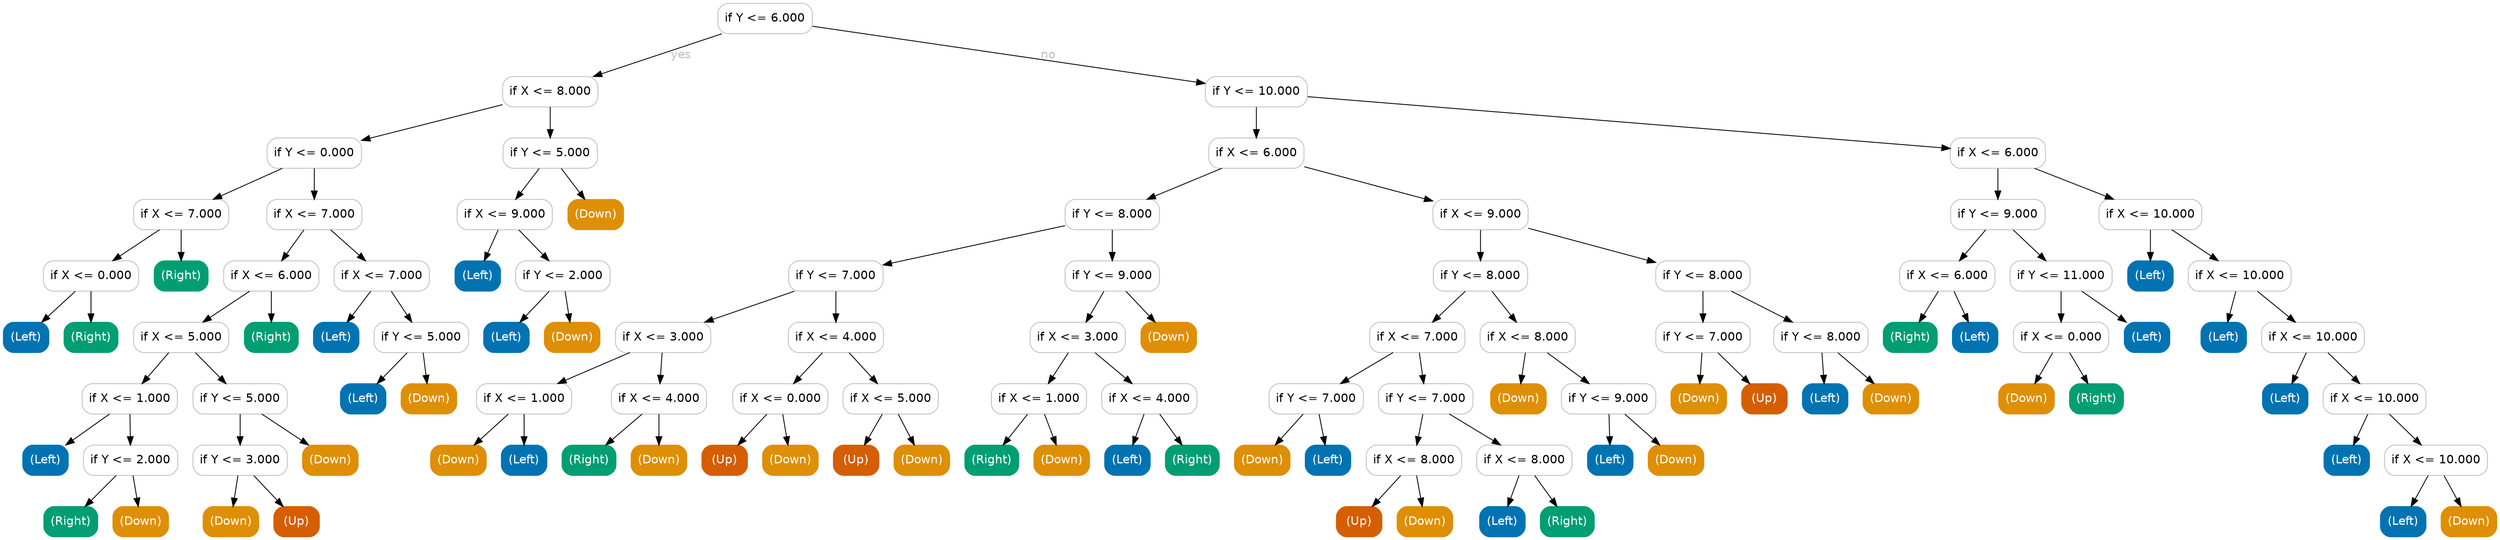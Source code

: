 digraph Tree {
	graph [bb="0,0,2959,634"];
	node [color=gray,
		fillcolor=white,
		fontname=helvetica,
		label="\N",
		shape=box,
		style="filled, rounded"
	];
	edge [fontname=helvetica];
	0	[height=0.5,
		label="if Y <= 6.000",
		pos="904,616",
		width=1.5556];
	1	[height=0.5,
		label="if X <= 8.000",
		pos="649,529",
		width=1.5694];
	0 -> 1	[fontcolor=gray,
		label=yes,
		lp="804.5,572.5",
		pos="e,700.21,547.07 852.7,597.9 811.46,584.15 753.42,564.81 709.84,550.28"];
	34	[height=0.5,
		label="if Y <= 10.000",
		pos="1487,529",
		width=1.6806];
	0 -> 34	[fontcolor=gray,
		label=no,
		lp="1240,572.5",
		pos="e,1426.1,538.88 960.17,606.81 1066.9,591.25 1298.9,557.42 1416.2,540.33"];
	2	[height=0.5,
		label="if Y <= 0.000",
		pos="369,456",
		width=1.5556];
	1 -> 2	[fontcolor=gray,
		pos="e,425.1,471.23 592.34,513.63 546.84,502.09 482.87,485.87 435.05,473.75"];
	27	[height=0.5,
		label="if Y <= 5.000",
		pos="649,456",
		width=1.5556];
	1 -> 27	[fontcolor=gray,
		pos="e,649,474.03 649,510.81 649,502.79 649,493.05 649,484.07"];
	3	[height=0.5,
		label="if X <= 7.000",
		pos="211,383",
		width=1.5694];
	2 -> 3	[fontcolor=gray,
		pos="e,249.08,401.11 331.16,437.99 309.33,428.19 281.69,415.77 258.42,405.31"];
	8	[height=0.5,
		label="if X <= 7.000",
		pos="369,383",
		width=1.5694];
	2 -> 8	[fontcolor=gray,
		pos="e,369,401.03 369,437.81 369,429.79 369,420.05 369,411.07"];
	4	[height=0.5,
		label="if X <= 0.000",
		pos="104,310",
		width=1.5694];
	3 -> 4	[fontcolor=gray,
		pos="e,129.79,328.11 185.37,364.99 171.31,355.67 153.69,343.97 138.45,333.86"];
	7	[color="#029e73",
		fillcolor="#029e73",
		fontcolor=white,
		height=0.5,
		label="(Right)",
		pos="211,310",
		width=0.88889];
	3 -> 7	[fontcolor=gray,
		pos="e,211,328.03 211,364.81 211,356.79 211,347.05 211,338.07"];
	5	[color="#0173b2",
		fillcolor="#0173b2",
		fontcolor=white,
		height=0.5,
		label="(Left)",
		pos="27,237",
		width=0.75];
	4 -> 5	[fontcolor=gray,
		pos="e,45.468,255.03 85.36,291.81 75.619,282.83 63.541,271.69 52.904,261.89"];
	6	[color="#029e73",
		fillcolor="#029e73",
		fontcolor=white,
		height=0.5,
		label="(Right)",
		pos="104,237",
		width=0.88889];
	4 -> 6	[fontcolor=gray,
		pos="e,104,255.03 104,291.81 104,283.79 104,274.05 104,265.07"];
	9	[height=0.5,
		label="if X <= 6.000",
		pos="318,310",
		width=1.5694];
	8 -> 9	[fontcolor=gray,
		pos="e,330.23,328.03 356.65,364.81 350.52,356.27 342.98,345.77 336.19,336.32"];
	22	[height=0.5,
		label="if X <= 7.000",
		pos="449,310",
		width=1.5694];
	8 -> 22	[fontcolor=gray,
		pos="e,429.81,328.03 388.37,364.81 398.49,355.83 411.04,344.69 422.09,334.89"];
	10	[height=0.5,
		label="if X <= 5.000",
		pos="211,237",
		width=1.5694];
	9 -> 10	[fontcolor=gray,
		pos="e,236.79,255.11 292.37,291.99 278.31,282.67 260.69,270.97 245.45,260.86"];
	21	[color="#029e73",
		fillcolor="#029e73",
		fontcolor=white,
		height=0.5,
		label="(Right)",
		pos="318,237",
		width=0.88889];
	9 -> 21	[fontcolor=gray,
		pos="e,318,255.03 318,291.81 318,283.79 318,274.05 318,265.07"];
	11	[height=0.5,
		label="if X <= 1.000",
		pos="150,164",
		width=1.5694];
	10 -> 11	[fontcolor=gray,
		pos="e,164.63,182.03 196.23,218.81 188.74,210.09 179.5,199.34 171.26,189.75"];
	16	[height=0.5,
		label="if Y <= 5.000",
		pos="281,164",
		width=1.5556];
	10 -> 16	[fontcolor=gray,
		pos="e,264.21,182.03 227.95,218.81 236.72,209.92 247.57,198.91 257.17,189.17"];
	12	[color="#0173b2",
		fillcolor="#0173b2",
		fontcolor=white,
		height=0.5,
		label="(Left)",
		pos="50,91",
		width=0.75];
	11 -> 12	[fontcolor=gray,
		pos="e,74.104,109.11 126.05,145.99 113.03,136.75 96.75,125.19 82.594,115.14"];
	13	[height=0.5,
		label="if Y <= 2.000",
		pos="151,91",
		width=1.5556];
	11 -> 13	[fontcolor=gray,
		pos="e,150.76,109.03 150.24,145.81 150.36,137.79 150.49,128.05 150.62,119.07"];
	14	[color="#029e73",
		fillcolor="#029e73",
		fontcolor=white,
		height=0.5,
		label="(Right)",
		pos="80,18",
		width=0.88889];
	13 -> 14	[fontcolor=gray,
		pos="e,97.029,36.029 133.81,72.813 124.92,63.917 113.91,52.909 104.17,43.172"];
	15	[color="#de8f05",
		fillcolor="#de8f05",
		fontcolor=white,
		height=0.5,
		label="(Down)",
		pos="163,18",
		width=0.91667];
	13 -> 15	[fontcolor=gray,
		pos="e,160.12,36.029 153.9,72.813 155.26,64.789 156.91,55.047 158.42,46.069"];
	17	[height=0.5,
		label="if Y <= 3.000",
		pos="281,91",
		width=1.5556];
	16 -> 17	[fontcolor=gray,
		pos="e,281,109.03 281,145.81 281,137.79 281,128.05 281,119.07"];
	20	[color="#de8f05",
		fillcolor="#de8f05",
		fontcolor=white,
		height=0.5,
		label="(Down)",
		pos="388,91",
		width=0.91667];
	16 -> 20	[fontcolor=gray,
		pos="e,362.21,109.11 306.63,145.99 320.69,136.67 338.31,124.97 353.55,114.86"];
	18	[color="#de8f05",
		fillcolor="#de8f05",
		fontcolor=white,
		height=0.5,
		label="(Down)",
		pos="270,18",
		width=0.91667];
	17 -> 18	[fontcolor=gray,
		pos="e,272.64,36.029 278.34,72.813 277.09,64.789 275.58,55.047 274.19,46.069"];
	19	[color="#d55e00",
		fillcolor="#d55e00",
		fontcolor=white,
		height=0.5,
		label="(Up)",
		pos="348,18",
		width=0.75];
	17 -> 19	[fontcolor=gray,
		pos="e,331.93,36.029 297.22,72.813 305.53,64.005 315.8,53.125 324.92,43.458"];
	23	[color="#0173b2",
		fillcolor="#0173b2",
		fontcolor=white,
		height=0.5,
		label="(Left)",
		pos="395,237",
		width=0.75];
	22 -> 23	[fontcolor=gray,
		pos="e,407.95,255.03 435.93,291.81 429.36,283.18 421.28,272.56 414.04,263.03"];
	24	[height=0.5,
		label="if Y <= 5.000",
		pos="496,237",
		width=1.5556];
	22 -> 24	[fontcolor=gray,
		pos="e,484.73,255.03 460.38,291.81 465.98,283.35 472.84,272.98 479.05,263.61"];
	25	[color="#0173b2",
		fillcolor="#0173b2",
		fontcolor=white,
		height=0.5,
		label="(Left)",
		pos="427,164",
		width=0.75];
	24 -> 25	[fontcolor=gray,
		pos="e,443.55,182.03 479.3,218.81 470.74,210 460.16,199.13 450.77,189.46"];
	26	[color="#de8f05",
		fillcolor="#de8f05",
		fontcolor=white,
		height=0.5,
		label="(Down)",
		pos="505,164",
		width=0.91667];
	24 -> 26	[fontcolor=gray,
		pos="e,502.84,182.03 498.18,218.81 499.2,210.79 500.43,201.05 501.57,192.07"];
	28	[height=0.5,
		label="if X <= 9.000",
		pos="595,383",
		width=1.5694];
	27 -> 28	[fontcolor=gray,
		pos="e,607.95,401.03 635.93,437.81 629.36,429.18 621.28,418.56 614.04,409.03"];
	33	[color="#de8f05",
		fillcolor="#de8f05",
		fontcolor=white,
		height=0.5,
		label="(Down)",
		pos="703,383",
		width=0.91667];
	27 -> 33	[fontcolor=gray,
		pos="e,690.05,401.03 662.07,437.81 668.64,429.18 676.72,418.56 683.96,409.03"];
	29	[color="#0173b2",
		fillcolor="#0173b2",
		fontcolor=white,
		height=0.5,
		label="(Left)",
		pos="563,310",
		width=0.75];
	28 -> 29	[fontcolor=gray,
		pos="e,570.67,328.03 587.25,364.81 583.52,356.53 578.96,346.41 574.81,337.19"];
	30	[height=0.5,
		label="if Y <= 2.000",
		pos="664,310",
		width=1.5556];
	28 -> 30	[fontcolor=gray,
		pos="e,647.45,328.03 611.7,364.81 620.26,356 630.84,345.13 640.23,335.46"];
	31	[color="#0173b2",
		fillcolor="#0173b2",
		fontcolor=white,
		height=0.5,
		label="(Left)",
		pos="597,237",
		width=0.75];
	30 -> 31	[fontcolor=gray,
		pos="e,613.07,255.03 647.78,291.81 639.47,283 629.2,272.13 620.08,262.46"];
	32	[color="#de8f05",
		fillcolor="#de8f05",
		fontcolor=white,
		height=0.5,
		label="(Down)",
		pos="675,237",
		width=0.91667];
	30 -> 32	[fontcolor=gray,
		pos="e,672.36,255.03 666.66,291.81 667.91,283.79 669.42,274.05 670.81,265.07"];
	35	[height=0.5,
		label="if X <= 6.000",
		pos="1487,456",
		width=1.5694];
	34 -> 35	[fontcolor=gray,
		pos="e,1487,474.03 1487,510.81 1487,502.79 1487,493.05 1487,484.07"];
	86	[height=0.5,
		label="if X <= 6.000",
		pos="2367,456",
		width=1.5694];
	34 -> 86	[fontcolor=gray,
		pos="e,2310.5,461.56 1547.8,523.09 1707,510.25 2135,475.72 2300.4,462.37"];
	36	[height=0.5,
		label="if Y <= 8.000",
		pos="1316,383",
		width=1.5556];
	35 -> 36	[fontcolor=gray,
		pos="e,1357.2,401.11 1446,437.99 1422.2,428.1 1392,415.54 1366.7,405.03"];
	61	[height=0.5,
		label="if X <= 9.000",
		pos="1753,383",
		width=1.5694];
	35 -> 61	[fontcolor=gray,
		pos="e,1696.3,399.12 1543.7,439.86 1585.6,428.69 1642.6,413.46 1686.6,401.72"];
	37	[height=0.5,
		label="if Y <= 7.000",
		pos="988,310",
		width=1.5556];
	36 -> 37	[fontcolor=gray,
		pos="e,1044.1,323.13 1260,369.88 1202.9,357.51 1114.3,338.34 1053.9,325.26"];
	52	[height=0.5,
		label="if Y <= 9.000",
		pos="1316,310",
		width=1.5556];
	36 -> 52	[fontcolor=gray,
		pos="e,1316,328.03 1316,364.81 1316,356.79 1316,347.05 1316,338.07"];
	38	[height=0.5,
		label="if X <= 3.000",
		pos="783,237",
		width=1.5694];
	37 -> 38	[fontcolor=gray,
		pos="e,832.41,255.11 938.9,291.99 909.82,281.92 872.8,269.1 842.13,258.48"];
	45	[height=0.5,
		label="if X <= 4.000",
		pos="988,237",
		width=1.5694];
	37 -> 45	[fontcolor=gray,
		pos="e,988,255.03 988,291.81 988,283.79 988,274.05 988,265.07"];
	39	[height=0.5,
		label="if X <= 1.000",
		pos="618,164",
		width=1.5694];
	38 -> 39	[fontcolor=gray,
		pos="e,657.77,182.11 743.48,218.99 720.59,209.14 691.57,196.66 667.2,186.17"];
	42	[height=0.5,
		label="if X <= 4.000",
		pos="778,164",
		width=1.5694];
	38 -> 42	[fontcolor=gray,
		pos="e,779.2,182.03 781.79,218.81 781.22,210.79 780.54,201.05 779.91,192.07"];
	40	[color="#de8f05",
		fillcolor="#de8f05",
		fontcolor=white,
		height=0.5,
		label="(Down)",
		pos="540,91",
		width=0.91667];
	39 -> 40	[fontcolor=gray,
		pos="e,558.71,109.03 599.12,145.81 589.25,136.83 577.02,125.69 566.24,115.89"];
	41	[color="#0173b2",
		fillcolor="#0173b2",
		fontcolor=white,
		height=0.5,
		label="(Left)",
		pos="618,91",
		width=0.75];
	39 -> 41	[fontcolor=gray,
		pos="e,618,109.03 618,145.81 618,137.79 618,128.05 618,119.07"];
	43	[color="#029e73",
		fillcolor="#029e73",
		fontcolor=white,
		height=0.5,
		label="(Right)",
		pos="695,91",
		width=0.88889];
	42 -> 43	[fontcolor=gray,
		pos="e,714.91,109.03 757.91,145.81 747.31,136.74 734.13,125.48 722.59,115.6"];
	44	[color="#de8f05",
		fillcolor="#de8f05",
		fontcolor=white,
		height=0.5,
		label="(Down)",
		pos="778,91",
		width=0.91667];
	42 -> 44	[fontcolor=gray,
		pos="e,778,109.03 778,145.81 778,137.79 778,128.05 778,119.07"];
	46	[height=0.5,
		label="if X <= 0.000",
		pos="922,164",
		width=1.5694];
	45 -> 46	[fontcolor=gray,
		pos="e,937.83,182.03 972.02,218.81 963.84,210 953.72,199.13 944.74,189.46"];
	49	[height=0.5,
		label="if X <= 5.000",
		pos="1053,164",
		width=1.5694];
	45 -> 49	[fontcolor=gray,
		pos="e,1037.4,182.03 1003.7,218.81 1011.8,210 1021.8,199.13 1030.6,189.46"];
	47	[color="#d55e00",
		fillcolor="#d55e00",
		fontcolor=white,
		height=0.5,
		label="(Up)",
		pos="856,91",
		width=0.75];
	46 -> 47	[fontcolor=gray,
		pos="e,871.83,109.03 906.02,145.81 897.84,137 887.72,126.13 878.74,116.46"];
	48	[color="#de8f05",
		fillcolor="#de8f05",
		fontcolor=white,
		height=0.5,
		label="(Down)",
		pos="934,91",
		width=0.91667];
	46 -> 48	[fontcolor=gray,
		pos="e,931.12,109.03 924.9,145.81 926.26,137.79 927.91,128.05 929.42,119.07"];
	50	[color="#d55e00",
		fillcolor="#d55e00",
		fontcolor=white,
		height=0.5,
		label="(Up)",
		pos="1012,91",
		width=0.75];
	49 -> 50	[fontcolor=gray,
		pos="e,1021.8,109.03 1043.1,145.81 1038.2,137.44 1032.3,127.2 1027,117.9"];
	51	[color="#de8f05",
		fillcolor="#de8f05",
		fontcolor=white,
		height=0.5,
		label="(Down)",
		pos="1090,91",
		width=0.91667];
	49 -> 51	[fontcolor=gray,
		pos="e,1081.1,109.03 1062,145.81 1066.3,137.44 1071.7,127.2 1076.5,117.9"];
	53	[height=0.5,
		label="if X <= 3.000",
		pos="1275,237",
		width=1.5694];
	52 -> 53	[fontcolor=gray,
		pos="e,1284.8,255.03 1306.1,291.81 1301.2,283.44 1295.3,273.2 1290,263.9"];
	60	[color="#de8f05",
		fillcolor="#de8f05",
		fontcolor=white,
		height=0.5,
		label="(Down)",
		pos="1383,237",
		width=0.91667];
	52 -> 60	[fontcolor=gray,
		pos="e,1366.9,255.03 1332.2,291.81 1340.5,283 1350.8,272.13 1359.9,262.46"];
	54	[height=0.5,
		label="if X <= 1.000",
		pos="1229,164",
		width=1.5694];
	53 -> 54	[fontcolor=gray,
		pos="e,1240,182.03 1263.9,218.81 1258.4,210.35 1251.7,199.98 1245.6,190.61"];
	57	[height=0.5,
		label="if X <= 4.000",
		pos="1360,164",
		width=1.5694];
	53 -> 57	[fontcolor=gray,
		pos="e,1339.6,182.03 1295.6,218.81 1306.4,209.74 1319.9,198.48 1331.7,188.6"];
	55	[color="#029e73",
		fillcolor="#029e73",
		fontcolor=white,
		height=0.5,
		label="(Right)",
		pos="1173,91",
		width=0.88889];
	54 -> 55	[fontcolor=gray,
		pos="e,1186.4,109.03 1215.4,145.81 1208.6,137.18 1200.3,126.56 1192.7,117.03"];
	56	[color="#de8f05",
		fillcolor="#de8f05",
		fontcolor=white,
		height=0.5,
		label="(Down)",
		pos="1256,91",
		width=0.91667];
	54 -> 56	[fontcolor=gray,
		pos="e,1249.5,109.03 1235.5,145.81 1238.7,137.62 1242.5,127.62 1245.9,118.48"];
	58	[color="#0173b2",
		fillcolor="#0173b2",
		fontcolor=white,
		height=0.5,
		label="(Left)",
		pos="1334,91",
		width=0.75];
	57 -> 58	[fontcolor=gray,
		pos="e,1340.2,109.03 1353.7,145.81 1350.7,137.62 1347,127.62 1343.7,118.48"];
	59	[color="#029e73",
		fillcolor="#029e73",
		fontcolor=white,
		height=0.5,
		label="(Right)",
		pos="1411,91",
		width=0.88889];
	57 -> 59	[fontcolor=gray,
		pos="e,1398.8,109.03 1372.3,145.81 1378.5,137.27 1386,126.77 1392.8,117.32"];
	62	[height=0.5,
		label="if Y <= 8.000",
		pos="1753,310",
		width=1.5556];
	61 -> 62	[fontcolor=gray,
		pos="e,1753,328.03 1753,364.81 1753,356.79 1753,347.05 1753,338.07"];
	79	[height=0.5,
		label="if Y <= 8.000",
		pos="2017,310",
		width=1.5556];
	61 -> 79	[fontcolor=gray,
		pos="e,1960.9,326.08 1809.6,366.77 1851.1,355.62 1907.5,340.45 1951,328.75"];
	63	[height=0.5,
		label="if X <= 7.000",
		pos="1678,237",
		width=1.5694];
	62 -> 63	[fontcolor=gray,
		pos="e,1696,255.03 1734.8,291.81 1725.4,282.92 1713.8,271.91 1703.5,262.17"];
	74	[height=0.5,
		label="if X <= 8.000",
		pos="1809,237",
		width=1.5694];
	62 -> 74	[fontcolor=gray,
		pos="e,1795.6,255.03 1766.6,291.81 1773.4,283.18 1781.7,272.56 1789.3,263.03"];
	64	[height=0.5,
		label="if Y <= 7.000",
		pos="1558,164",
		width=1.5556];
	63 -> 64	[fontcolor=gray,
		pos="e,1586.9,182.11 1649.3,218.99 1633.2,209.49 1613,197.54 1595.7,187.29"];
	67	[height=0.5,
		label="if Y <= 7.000",
		pos="1688,164",
		width=1.5556];
	63 -> 67	[fontcolor=gray,
		pos="e,1685.6,182.03 1680.4,218.81 1681.6,210.79 1682.9,201.05 1684.2,192.07"];
	65	[color="#de8f05",
		fillcolor="#de8f05",
		fontcolor=white,
		height=0.5,
		label="(Down)",
		pos="1494,91",
		width=0.91667];
	64 -> 65	[fontcolor=gray,
		pos="e,1509.3,109.03 1542.5,145.81 1534.6,137 1524.8,126.13 1516,116.46"];
	66	[color="#0173b2",
		fillcolor="#0173b2",
		fontcolor=white,
		height=0.5,
		label="(Left)",
		pos="1572,91",
		width=0.75];
	64 -> 66	[fontcolor=gray,
		pos="e,1568.6,109.03 1561.4,145.81 1563,137.79 1564.9,128.05 1566.7,119.07"];
	68	[height=0.5,
		label="if X <= 8.000",
		pos="1674,91",
		width=1.5694];
	67 -> 68	[fontcolor=gray,
		pos="e,1677.4,109.03 1684.6,145.81 1683,137.79 1681.1,128.05 1679.3,119.07"];
	71	[height=0.5,
		label="if X <= 8.000",
		pos="1805,91",
		width=1.5694];
	67 -> 71	[fontcolor=gray,
		pos="e,1776.8,109.11 1716,145.99 1731.5,136.58 1751,124.76 1767.8,114.57"];
	69	[color="#d55e00",
		fillcolor="#d55e00",
		fontcolor=white,
		height=0.5,
		label="(Up)",
		pos="1609,18",
		width=0.75];
	68 -> 69	[fontcolor=gray,
		pos="e,1624.6,36.029 1658.3,72.813 1650.2,64.005 1640.2,53.125 1631.4,43.458"];
	70	[color="#de8f05",
		fillcolor="#de8f05",
		fontcolor=white,
		height=0.5,
		label="(Down)",
		pos="1687,18",
		width=0.91667];
	68 -> 70	[fontcolor=gray,
		pos="e,1683.9,36.029 1677.1,72.813 1678.6,64.789 1680.4,55.047 1682,46.069"];
	72	[color="#0173b2",
		fillcolor="#0173b2",
		fontcolor=white,
		height=0.5,
		label="(Left)",
		pos="1779,18",
		width=0.75];
	71 -> 72	[fontcolor=gray,
		pos="e,1785.2,36.029 1798.7,72.813 1795.7,64.615 1792,54.623 1788.7,45.485"];
	73	[color="#029e73",
		fillcolor="#029e73",
		fontcolor=white,
		height=0.5,
		label="(Right)",
		pos="1856,18",
		width=0.88889];
	71 -> 73	[fontcolor=gray,
		pos="e,1843.8,36.029 1817.3,72.813 1823.5,64.266 1831,53.769 1837.8,44.323"];
	75	[color="#de8f05",
		fillcolor="#de8f05",
		fontcolor=white,
		height=0.5,
		label="(Down)",
		pos="1798,164",
		width=0.91667];
	74 -> 75	[fontcolor=gray,
		pos="e,1800.6,182.03 1806.3,218.81 1805.1,210.79 1803.6,201.05 1802.2,192.07"];
	76	[height=0.5,
		label="if Y <= 9.000",
		pos="1905,164",
		width=1.5556];
	74 -> 76	[fontcolor=gray,
		pos="e,1882,182.03 1832.2,218.81 1844.7,209.57 1860.3,198.04 1873.9,188.03"];
	77	[color="#0173b2",
		fillcolor="#0173b2",
		fontcolor=white,
		height=0.5,
		label="(Left)",
		pos="1907,91",
		width=0.75];
	76 -> 77	[fontcolor=gray,
		pos="e,1906.5,109.03 1905.5,145.81 1905.7,137.79 1906,128.05 1906.2,119.07"];
	78	[color="#de8f05",
		fillcolor="#de8f05",
		fontcolor=white,
		height=0.5,
		label="(Down)",
		pos="1985,91",
		width=0.91667];
	76 -> 78	[fontcolor=gray,
		pos="e,1965.8,109.03 1924.4,145.81 1934.5,136.83 1947,125.69 1958.1,115.89"];
	80	[height=0.5,
		label="if Y <= 7.000",
		pos="2017,237",
		width=1.5556];
	79 -> 80	[fontcolor=gray,
		pos="e,2017,255.03 2017,291.81 2017,283.79 2017,274.05 2017,265.07"];
	83	[height=0.5,
		label="if Y <= 8.000",
		pos="2157,237",
		width=1.5556];
	79 -> 83	[fontcolor=gray,
		pos="e,2123.3,255.11 2050.5,291.99 2069.6,282.32 2093.7,270.1 2114.2,259.73"];
	81	[color="#de8f05",
		fillcolor="#de8f05",
		fontcolor=white,
		height=0.5,
		label="(Down)",
		pos="2012,164",
		width=0.91667];
	80 -> 81	[fontcolor=gray,
		pos="e,2013.2,182.03 2015.8,218.81 2015.2,210.79 2014.5,201.05 2013.9,192.07"];
	82	[color="#d55e00",
		fillcolor="#d55e00",
		fontcolor=white,
		height=0.5,
		label="(Up)",
		pos="2090,164",
		width=0.75];
	80 -> 82	[fontcolor=gray,
		pos="e,2072.5,182.03 2034.7,218.81 2043.8,209.92 2055.1,198.91 2065.1,189.17"];
	84	[color="#0173b2",
		fillcolor="#0173b2",
		fontcolor=white,
		height=0.5,
		label="(Left)",
		pos="2162,164",
		width=0.75];
	83 -> 84	[fontcolor=gray,
		pos="e,2160.8,182.03 2158.2,218.81 2158.8,210.79 2159.5,201.05 2160.1,192.07"];
	85	[color="#de8f05",
		fillcolor="#de8f05",
		fontcolor=white,
		height=0.5,
		label="(Down)",
		pos="2240,164",
		width=0.91667];
	83 -> 85	[fontcolor=gray,
		pos="e,2220.1,182.03 2177.1,218.81 2187.7,209.74 2200.9,198.48 2212.4,188.6"];
	87	[height=0.5,
		label="if Y <= 9.000",
		pos="2367,383",
		width=1.5556];
	86 -> 87	[fontcolor=gray,
		pos="e,2367,401.03 2367,437.81 2367,429.79 2367,420.05 2367,411.07"];
	96	[height=0.5,
		label="if X <= 10.000",
		pos="2548,383",
		width=1.6944];
	86 -> 96	[fontcolor=gray,
		pos="e,2504.4,401.11 2410.4,437.99 2435.7,428.06 2467.9,415.43 2494.7,404.89"];
	88	[height=0.5,
		label="if X <= 6.000",
		pos="2307,310",
		width=1.5694];
	87 -> 88	[fontcolor=gray,
		pos="e,2321.4,328.03 2352.5,364.81 2345.1,356.09 2336,345.34 2327.9,335.75"];
	91	[height=0.5,
		label="if Y <= 11.000",
		pos="2442,310",
		width=1.6806];
	87 -> 91	[fontcolor=gray,
		pos="e,2424,328.03 2385.2,364.81 2394.6,355.92 2406.2,344.91 2416.5,335.17"];
	89	[color="#029e73",
		fillcolor="#029e73",
		fontcolor=white,
		height=0.5,
		label="(Right)",
		pos="2263,237",
		width=0.88889];
	88 -> 89	[fontcolor=gray,
		pos="e,2273.6,255.03 2296.3,291.81 2291.1,283.35 2284.7,272.98 2278.9,263.61"];
	90	[color="#0173b2",
		fillcolor="#0173b2",
		fontcolor=white,
		height=0.5,
		label="(Left)",
		pos="2340,237",
		width=0.75];
	88 -> 90	[fontcolor=gray,
		pos="e,2332.1,255.03 2315,291.81 2318.8,283.53 2323.5,273.41 2327.8,264.19"];
	92	[height=0.5,
		label="if X <= 0.000",
		pos="2442,237",
		width=1.5694];
	91 -> 92	[fontcolor=gray,
		pos="e,2442,255.03 2442,291.81 2442,283.79 2442,274.05 2442,265.07"];
	95	[color="#0173b2",
		fillcolor="#0173b2",
		fontcolor=white,
		height=0.5,
		label="(Left)",
		pos="2544,237",
		width=0.75];
	91 -> 95	[fontcolor=gray,
		pos="e,2519.4,255.11 2466.4,291.99 2479.8,282.67 2496.6,270.97 2511.2,260.86"];
	93	[color="#de8f05",
		fillcolor="#de8f05",
		fontcolor=white,
		height=0.5,
		label="(Down)",
		pos="2401,164",
		width=0.91667];
	92 -> 93	[fontcolor=gray,
		pos="e,2410.8,182.03 2432.1,218.81 2427.2,210.44 2421.3,200.2 2416,190.9"];
	94	[color="#029e73",
		fillcolor="#029e73",
		fontcolor=white,
		height=0.5,
		label="(Right)",
		pos="2484,164",
		width=0.88889];
	92 -> 94	[fontcolor=gray,
		pos="e,2473.9,182.03 2452.2,218.81 2457.1,210.44 2463.2,200.2 2468.7,190.9"];
	97	[color="#0173b2",
		fillcolor="#0173b2",
		fontcolor=white,
		height=0.5,
		label="(Left)",
		pos="2548,310",
		width=0.75];
	96 -> 97	[fontcolor=gray,
		pos="e,2548,328.03 2548,364.81 2548,356.79 2548,347.05 2548,338.07"];
	98	[height=0.5,
		label="if X <= 10.000",
		pos="2654,310",
		width=1.6944];
	96 -> 98	[fontcolor=gray,
		pos="e,2628.5,328.11 2573.4,364.99 2587.3,355.67 2604.8,343.97 2619.9,333.86"];
	99	[color="#0173b2",
		fillcolor="#0173b2",
		fontcolor=white,
		height=0.5,
		label="(Left)",
		pos="2635,237",
		width=0.75];
	98 -> 99	[fontcolor=gray,
		pos="e,2639.6,255.03 2649.4,291.81 2647.2,283.7 2644.6,273.84 2642.2,264.78"];
	100	[height=0.5,
		label="if X <= 10.000",
		pos="2741,237",
		width=1.6944];
	98 -> 100	[fontcolor=gray,
		pos="e,2720.1,255.03 2675.1,291.81 2686.2,282.74 2700,271.48 2712.1,261.6"];
	101	[color="#0173b2",
		fillcolor="#0173b2",
		fontcolor=white,
		height=0.5,
		label="(Left)",
		pos="2708,164",
		width=0.75];
	100 -> 101	[fontcolor=gray,
		pos="e,2715.9,182.03 2733,218.81 2729.2,210.53 2724.5,200.41 2720.2,191.19"];
	102	[height=0.5,
		label="if X <= 10.000",
		pos="2814,164",
		width=1.6944];
	100 -> 102	[fontcolor=gray,
		pos="e,2796.5,182.03 2758.7,218.81 2767.8,209.92 2779.1,198.91 2789.1,189.17"];
	103	[color="#0173b2",
		fillcolor="#0173b2",
		fontcolor=white,
		height=0.5,
		label="(Left)",
		pos="2781,91",
		width=0.75];
	102 -> 103	[fontcolor=gray,
		pos="e,2788.9,109.03 2806,145.81 2802.2,137.53 2797.5,127.41 2793.2,118.19"];
	104	[height=0.5,
		label="if X <= 10.000",
		pos="2887,91",
		width=1.6944];
	102 -> 104	[fontcolor=gray,
		pos="e,2869.5,109.03 2831.7,145.81 2840.8,136.92 2852.1,125.91 2862.1,116.17"];
	105	[color="#0173b2",
		fillcolor="#0173b2",
		fontcolor=white,
		height=0.5,
		label="(Left)",
		pos="2848,18",
		width=0.75];
	104 -> 105	[fontcolor=gray,
		pos="e,2857.4,36.029 2877.6,72.813 2873,64.441 2867.3,54.197 2862.2,44.903"];
	106	[color="#de8f05",
		fillcolor="#de8f05",
		fontcolor=white,
		height=0.5,
		label="(Down)",
		pos="2926,18",
		width=0.91667];
	104 -> 106	[fontcolor=gray,
		pos="e,2916.6,36.029 2896.4,72.813 2901,64.441 2906.7,54.197 2911.8,44.903"];
}
